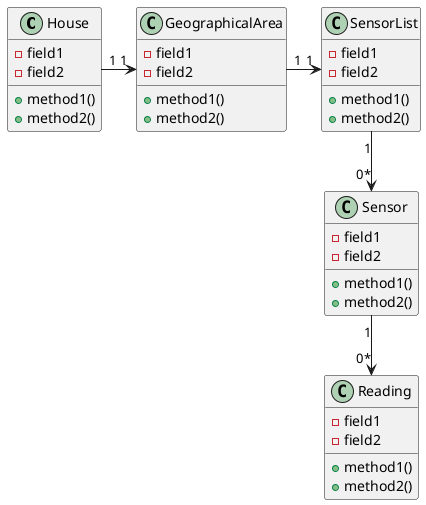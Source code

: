 @startuml

House "1" -> "1" GeographicalArea
GeographicalArea "1" -> "1" SensorList
SensorList "1" --> "0*" Sensor
Sensor "1" --> "0*" Reading


Class House {
-field1
-field2
+method1()
+method2()
}

Class GeographicalArea {
-field1
-field2
+method1()
+method2()
}

Class SensorList {
-field1
-field2
+method1()
+method2()
}

Class Sensor {
-field1
-field2
+method1()
+method2()
}

Class Reading {
-field1
-field2
+method1()
+method2()
}

@enduml